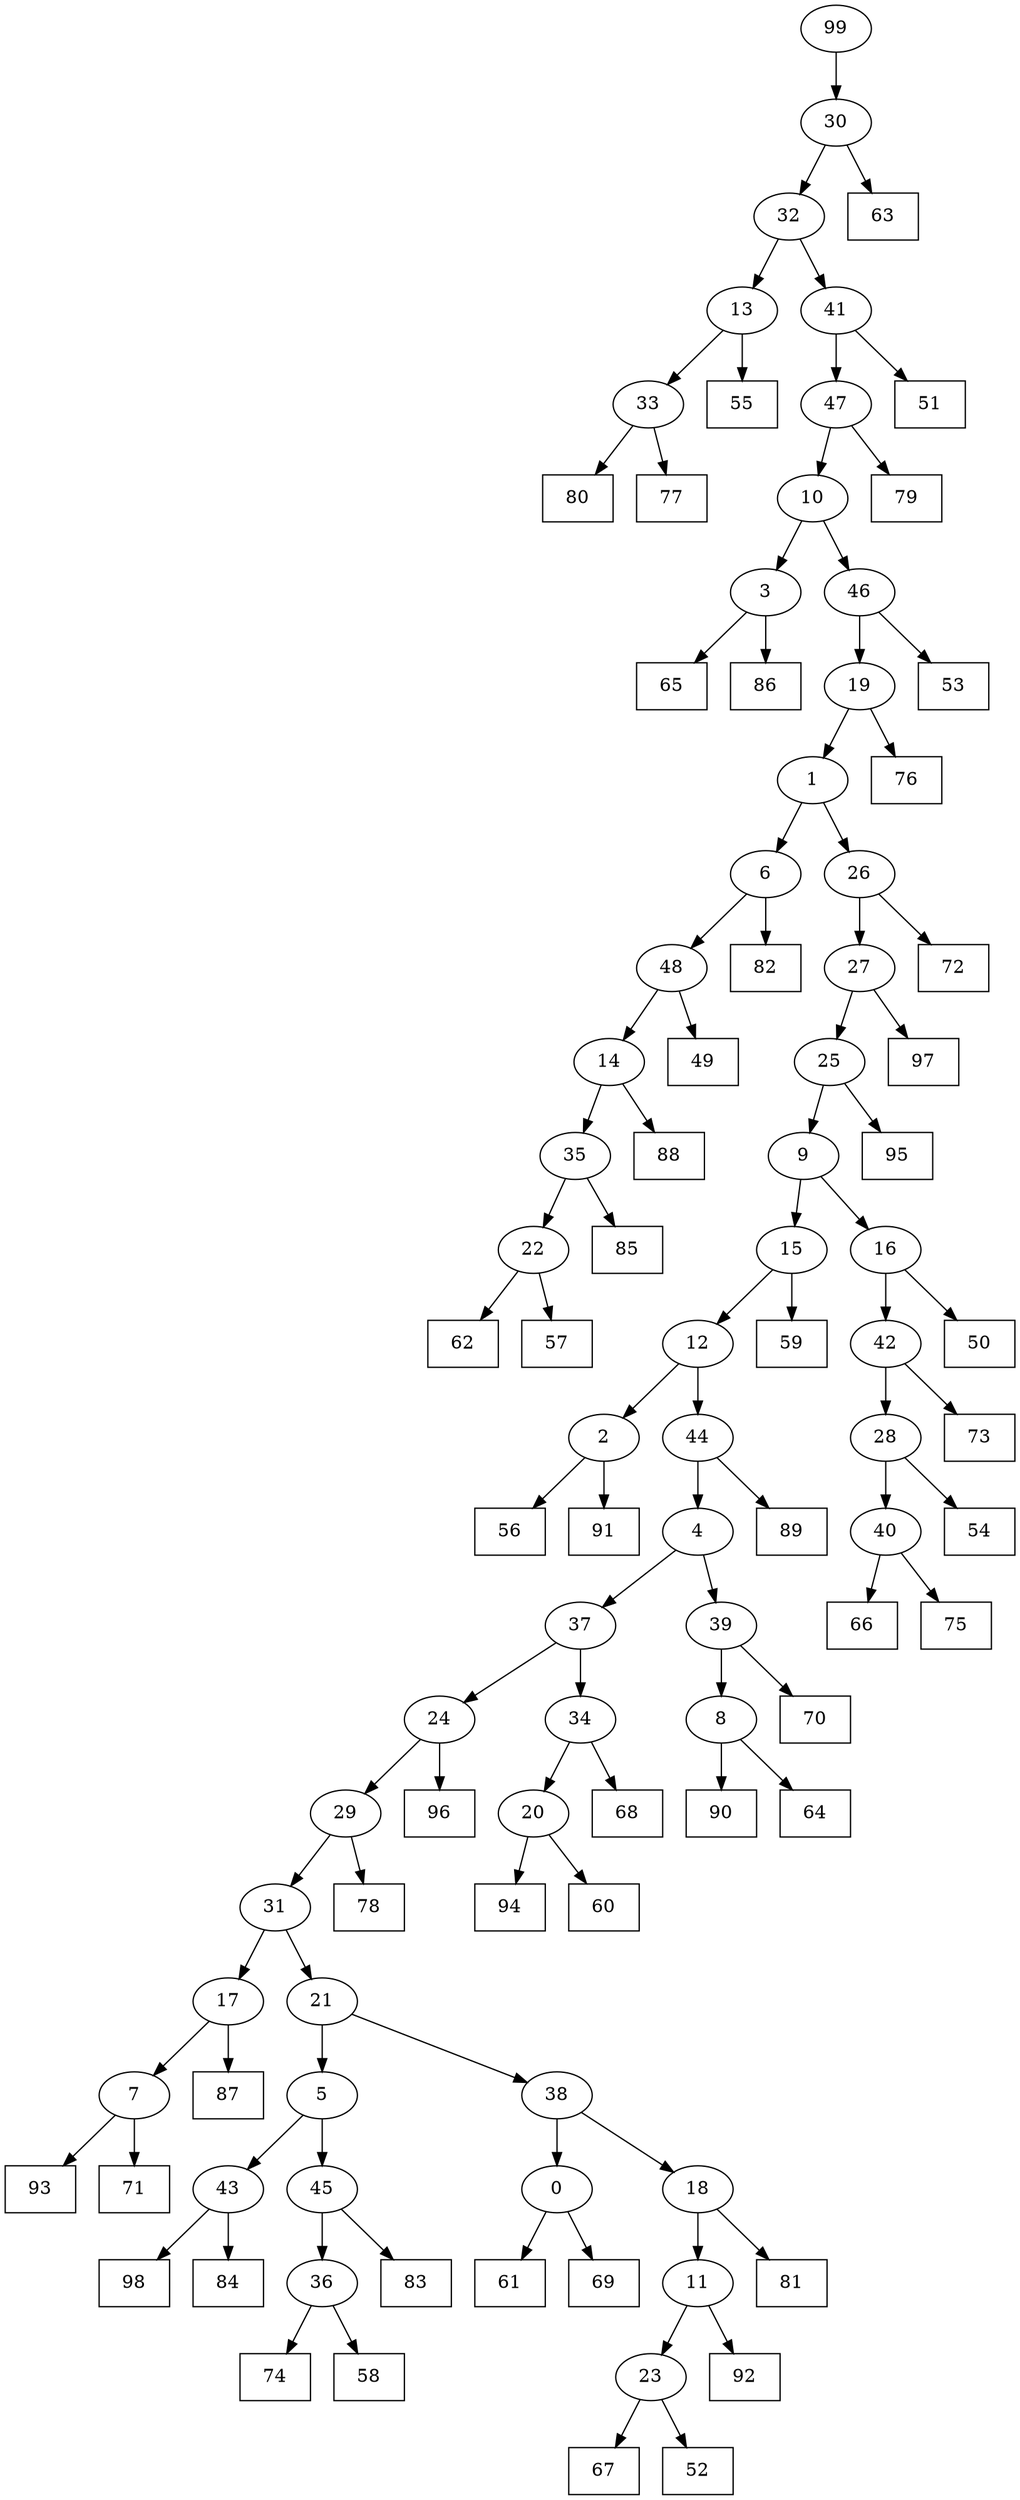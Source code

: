 digraph G {
0[label="0"];
1[label="1"];
2[label="2"];
3[label="3"];
4[label="4"];
5[label="5"];
6[label="6"];
7[label="7"];
8[label="8"];
9[label="9"];
10[label="10"];
11[label="11"];
12[label="12"];
13[label="13"];
14[label="14"];
15[label="15"];
16[label="16"];
17[label="17"];
18[label="18"];
19[label="19"];
20[label="20"];
21[label="21"];
22[label="22"];
23[label="23"];
24[label="24"];
25[label="25"];
26[label="26"];
27[label="27"];
28[label="28"];
29[label="29"];
30[label="30"];
31[label="31"];
32[label="32"];
33[label="33"];
34[label="34"];
35[label="35"];
36[label="36"];
37[label="37"];
38[label="38"];
39[label="39"];
40[label="40"];
41[label="41"];
42[label="42"];
43[label="43"];
44[label="44"];
45[label="45"];
46[label="46"];
47[label="47"];
48[label="48"];
49[shape=box,label="94"];
50[shape=box,label="62"];
51[shape=box,label="92"];
52[shape=box,label="53"];
53[shape=box,label="63"];
54[shape=box,label="60"];
55[shape=box,label="80"];
56[shape=box,label="66"];
57[shape=box,label="88"];
58[shape=box,label="95"];
59[shape=box,label="90"];
60[shape=box,label="78"];
61[shape=box,label="77"];
62[shape=box,label="56"];
63[shape=box,label="72"];
64[shape=box,label="57"];
65[shape=box,label="74"];
66[shape=box,label="76"];
67[shape=box,label="58"];
68[shape=box,label="85"];
69[shape=box,label="97"];
70[shape=box,label="65"];
71[shape=box,label="70"];
72[shape=box,label="61"];
73[shape=box,label="49"];
74[shape=box,label="64"];
75[shape=box,label="54"];
76[shape=box,label="93"];
77[shape=box,label="82"];
78[shape=box,label="81"];
79[shape=box,label="75"];
80[shape=box,label="67"];
81[shape=box,label="59"];
82[shape=box,label="52"];
83[shape=box,label="51"];
84[shape=box,label="73"];
85[shape=box,label="89"];
86[shape=box,label="83"];
87[shape=box,label="79"];
88[shape=box,label="69"];
89[shape=box,label="98"];
90[shape=box,label="68"];
91[shape=box,label="50"];
92[shape=box,label="96"];
93[shape=box,label="91"];
94[shape=box,label="87"];
95[shape=box,label="84"];
96[shape=box,label="71"];
97[shape=box,label="55"];
98[shape=box,label="86"];
99[label="99"];
44->85 ;
20->54 ;
28->75 ;
25->58 ;
26->63 ;
36->65 ;
7->96 ;
0->88 ;
45->86 ;
46->52 ;
19->66 ;
8->59 ;
22->64 ;
22->50 ;
5->43 ;
40->56 ;
43->95 ;
24->92 ;
17->7 ;
7->76 ;
6->77 ;
27->69 ;
18->78 ;
5->45 ;
3->70 ;
10->46 ;
46->19 ;
19->1 ;
33->61 ;
32->41 ;
34->90 ;
2->93 ;
10->3 ;
3->98 ;
99->30 ;
41->83 ;
8->74 ;
33->55 ;
13->97 ;
45->36 ;
36->67 ;
31->17 ;
39->71 ;
30->53 ;
24->29 ;
29->60 ;
9->15 ;
15->81 ;
1->26 ;
35->68 ;
9->16 ;
41->47 ;
47->10 ;
44->4 ;
13->33 ;
2->62 ;
21->5 ;
12->2 ;
16->42 ;
42->84 ;
16->91 ;
31->21 ;
29->31 ;
14->35 ;
35->22 ;
47->87 ;
34->20 ;
20->49 ;
43->89 ;
15->12 ;
30->32 ;
23->80 ;
40->79 ;
28->40 ;
48->73 ;
38->0 ;
0->72 ;
42->28 ;
26->27 ;
27->25 ;
17->94 ;
48->14 ;
14->57 ;
4->37 ;
37->34 ;
12->44 ;
11->23 ;
23->82 ;
21->38 ;
38->18 ;
25->9 ;
1->6 ;
6->48 ;
32->13 ;
4->39 ;
39->8 ;
37->24 ;
18->11 ;
11->51 ;
}
